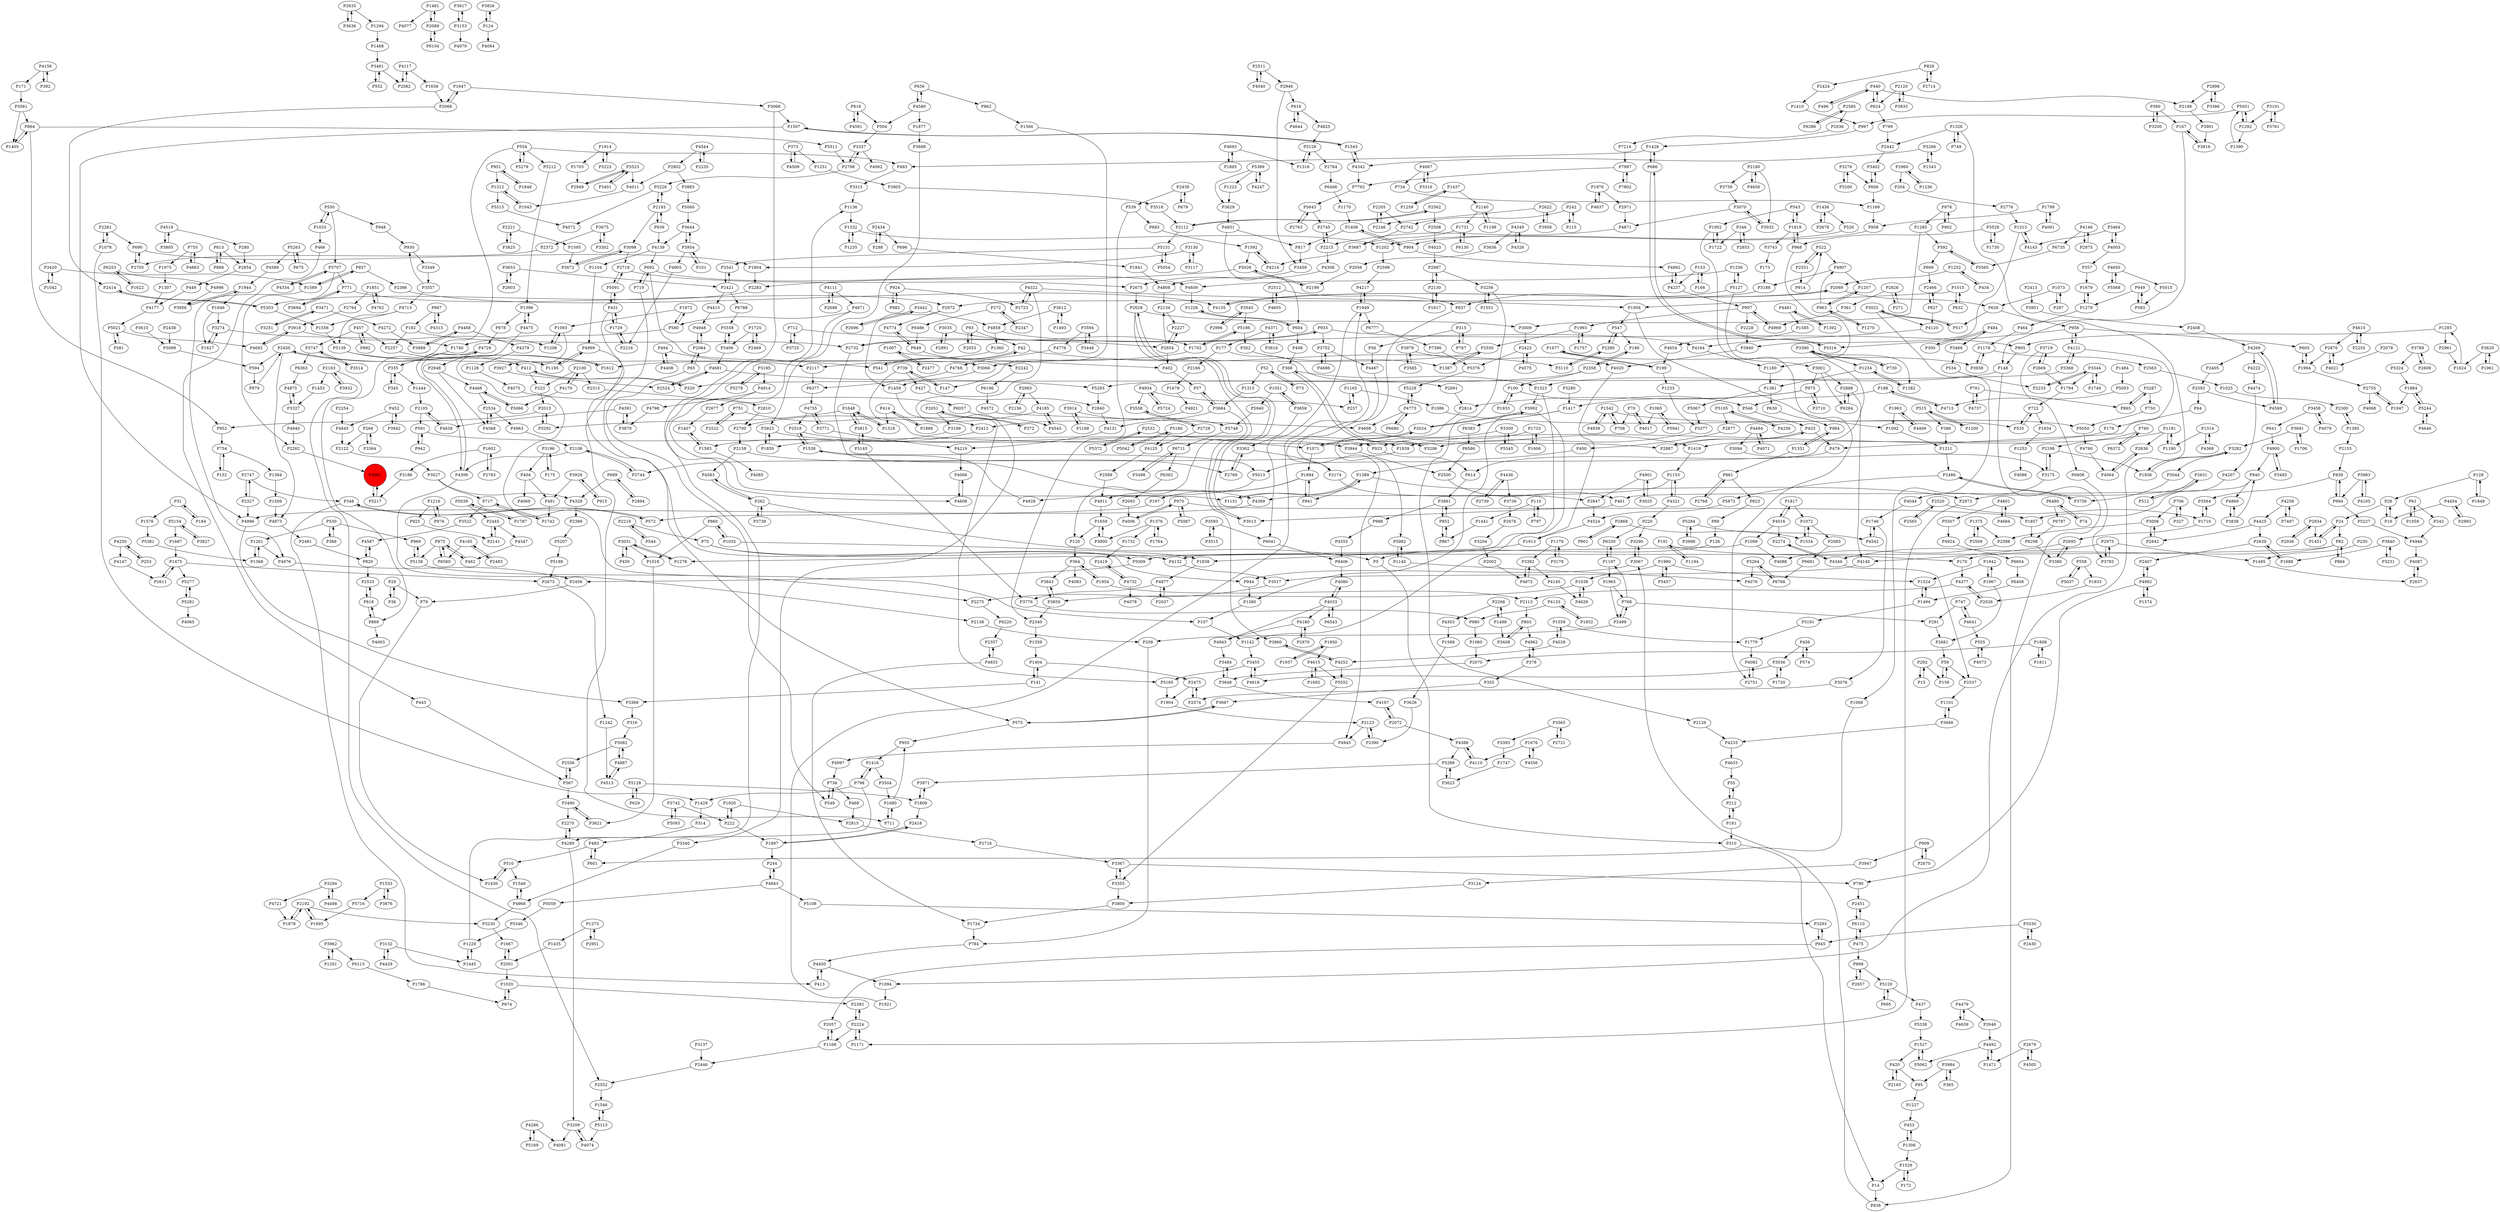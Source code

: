 digraph {
	P1428 -> P493
	P1498 -> P3408
	P2442 -> P3402
	P722 -> P1934
	P28 -> P19
	P4389 -> P4996
	P4790 -> P4064
	P2358 -> P100
	P1687 -> P1475
	P4962 -> P378
	P3761 -> P3101
	P1007 -> P2477
	P3196 -> P404
	P4143 -> P1313
	P3992 -> P2024
	P2961 -> P1624
	P2450 -> P4873
	P2180 -> P4656
	P504 -> P3337
	P89 -> P126
	P3464 -> P4143
	P5568 -> P4650
	P3175 -> P2198
	P1007 -> P402
	P839 -> P994
	P1481 -> P4077
	P4450 -> P413
	P2609 -> P3789
	P1376 -> P1764
	P4033 -> P4180
	P4197 -> P2072
	P2002 -> P4872
	P3082 -> P4887
	P1252 -> P434
	P14 -> P838
	P768 -> P1197
	P4020 -> P1913
	P1436 -> P526
	P4877 -> P2037
	P2001 -> P1667
	P1481 -> P2089
	P2728 -> P4125
	P3648 -> P4197
	P4140 -> P3517
	P4871 -> P2215
	P2072 -> P4197
	P1059 -> P61
	P4544 -> P2802
	P314 -> P483
	P4222 -> P4474
	P2108 -> P4399
	P3302 -> P3675
	P2057 -> P1168
	P534 -> P2233
	P1894 -> P197
	P6115 -> P1786
	P335 -> P1444
	P1993 -> P1757
	P2669 -> P1794
	P3464 -> P4003
	P1731 -> P6130
	P2280 -> P3110
	P420 -> P2165
	P2993 -> P4454
	P5087 -> P970
	P1404 -> P141
	P4831 -> P604
	P3719 -> P2669
	P4117 -> P1658
	P1897 -> P2418
	P898 -> P2657
	P6298 -> P3380
	P4082 -> P2751
	P1877 -> P3688
	P457 -> P3747
	P827 -> P2466
	P2423 -> P5376
	P2888 -> P6284
	P3504 -> P1680
	P1416 -> P3504
	P4755 -> P3771
	P3594 -> P3446
	P1841 -> P4808
	P1878 -> P2192
	P3274 -> P1627
	P4349 -> P4326
	P2744 -> P2108
	P686 -> P5316
	P1710 -> P2695
	P1153 -> P4389
	P5131 -> P5054
	P4650 -> P5568
	P156 -> P59
	P5345 -> P3300
	P1975 -> P1307
	P979 -> P2450
	P1273 -> P1435
	P4997 -> P736
	P2631 -> P2973
	P3621 -> P3490
	P4637 -> P1976
	P6363 -> P4875
	P4237 -> P907
	P4347 -> P462
	P888 -> P813
	P3942 -> P452
	P1099 -> P1278
	P4575 -> P2423
	P1622 -> P6253
	P1734 -> P784
	P3027 -> P717
	P4663 -> P755
	P1851 -> P2794
	P1256 -> P4609
	P5716 -> P1695
	P1360 -> P1612
	P4939 -> P1542
	P220 -> P3290
	P4798 -> P3879
	P390 -> P167
	P2934 -> P1451
	P857 -> P2386
	P994 -> P839
	P592 -> P669
	P2224 -> P1171
	P952 -> P754
	P626 -> P956
	P2565 -> P2520
	P2946 -> P3459
	P3327 -> P4940
	P2268 -> P1498
	P2340 -> P1359
	P2280 -> P547
	P3442 -> P4858
	P2450 -> P594
	P4474 -> P4207
	P1259 -> P1437
	P4943 -> P3484
	P272 -> P6486
	P4524 -> P1913
	P3742 -> P5093
	P949 -> P583
	P4147 -> P2611
	P1534 -> P1072
	P949 -> P1279
	P70 -> P4017
	P2739 -> P4436
	P5021 -> P4692
	P1648 -> P3292
	P2445 -> P2141
	P6408 -> P1494
	P1316 -> P3128
	P4692 -> P3918
	P630 -> P984
	P3455 -> P5165
	P1857 -> P6298
	P904 -> P1408
	P3688 -> P3923
	P4492 -> P1471
	P3390 -> P5013
	P3251 -> P3471
	P574 -> P456
	P4946 -> P4087
	P3101 -> P3761
	P1659 -> P3900
	P3938 -> P1178
	P1018 -> P3621
	P4773 -> P5228
	P573 -> P3697
	P541 -> P42
	P820 -> P4587
	P3022 -> P1068
	P4732 -> P4078
	P2551 -> P522
	P4170 -> P2100
	P1234 -> P1382
	P302 -> P1387
	P930 -> P3349
	P15 -> P292
	P3984 -> P365
	P3124 -> P3800
	P4016 -> P2274
	P2123 -> P2390
	P469 -> P2815
	P5189 -> P2673
	P1417 -> P1380
	P5066 -> P4466
	P3393 -> P1747
	P1627 -> P3274
	P431 -> P5091
	P1382 -> P1234
	P6220 -> P2357
	P5059 -> P5346
	P924 -> P982
	P5552 -> P3355
	P798 -> P1416
	P484 -> P300
	P4064 -> P2636
	P1405 -> P864
	P522 -> P4907
	P771 -> P2972
	P1292 -> P1390
	P4732 -> P2419
	P580 -> P1972
	P4887 -> P3082
	P2424 -> P1410
	P288 -> P2434
	P712 -> P3725
	P390 -> P3200
	P1576 -> P5381
	P7214 -> P7997
	P291 -> P2681
	P4388 -> P4110
	P3001 -> P6284
	P1168 -> P2057
	P1617 -> P2130
	P2469 -> P1725
	P70 -> P708
	P1094 -> P1921
	P2113 -> P803
	P1390 -> P5051
	P3044 -> P3756
	P110 -> P1441
	P1722 -> P1952
	P5105 -> P4256
	P3001 -> P2888
	P5015 -> P583
	P2611 -> P1475
	P1178 -> P2563
	P4185 -> P2700
	P515 -> P1200
	P82 -> P170
	P624 -> P440
	P924 -> P2723
	P761 -> P865
	P2747 -> P348
	P958 -> P1202
	P4572 -> P4698
	P5154 -> P3827
	P2105 -> P591
	P1952 -> P2751
	P2888 -> P4140
	P366 -> P530
	P1533 -> P5716
	P2875 -> P4146
	P153 -> P166
	P4436 -> P2739
	P4346 -> P2537
	P3710 -> P975
	P1261 -> P1368
	P4945 -> P4997
	P4016 -> P1099
	P1895 -> P4693
	P909 -> P2670
	P2654 -> P2227
	P3035 -> P2891
	P1602 -> P2783
	P3098 -> P2718
	P695 -> P5120
	P2051 -> P3199
	P4892 -> P4237
	P335 -> P345
	P7997 -> P7792
	P266 -> P3364
	P1073 -> P287
	P3833 -> P2120
	P1140 -> P5982
	P3594 -> P4776
	P3471 -> P4272
	P1312 -> P5515
	P3031 -> P450
	P79 -> P1430
	P2215 -> P4308
	P5 -> P310
	P3523 -> P3401
	P4774 -> P649
	P3771 -> P4755
	P3840 -> P3231
	P2718 -> P2675
	P2130 -> P2987
	P2216 -> P1729
	P197 -> P572
	P1990 -> P1038
	P3256 -> P1551
	P573 -> P955
	P3617 -> P3153
	P690 -> P1804
	P2972 -> P1459
	P1015 -> P1956
	P1667 -> P2001
	P3694 -> P771
	P7997 -> P7802
	P4219 -> P4066
	P1703 -> P2949
	P95 -> P1227
	P3859 -> P2340
	P6383 -> P6586
	P4580 -> P1877
	P4391 -> P3879
	P1015 -> P632
	P1949 -> P6777
	P951 -> P1312
	P2870 -> P1994
	P2439 -> P679
	P1170 -> P1408
	P1035 -> P860
	P3653 -> P2421
	P3137 -> P2446
	P1965 -> P2499
	P364 -> P1954
	P4877 -> P3776
	P3725 -> P712
	P892 -> P457
	P5293 -> P2840
	P1595 -> P5672
	P1677 -> P199
	P3752 -> P4467
	P2763 -> P5643
	P968 -> P1180
	P402 -> P57
	P3420 -> P1589
	P1545 -> P4342
	P1732 -> P2419
	P1226 -> P604
	P4321 -> P220
	P683 -> P1592
	P1408 -> P904
	P1368 -> P1261
	P1416 -> P798
	P4091 -> P1799
	P6480 -> P74
	P2552 -> P1546
	P790 -> P2451
	P1313 -> P4143
	P3485 -> P4900
	P768 -> P2499
	P2698 -> P4111
	P526 -> P904
	P494 -> P4408
	P7396 -> P5376
	P2755 -> P1947
	P3743 -> P173
	P2205 -> P2742
	P5289 -> P3971
	P4303 -> P1588
	P3838 -> P4869
	P4326 -> P4349
	P5200 -> P3276
	P4873 -> P2481
	P970 -> P4006
	P5507 -> P4924
	P546 -> P433
	P2174 -> P2847
	P878 -> P4729
	P581 -> P5021
	P4170 -> P5066
	P692 -> P719
	P686 -> P1428
	P1624 -> P1293
	P948 -> P930
	P1285 -> P3009
	P4003 -> P357
	P6711 -> P3498
	P167 -> P3816
	P1313 -> P3940
	P3827 -> P5154
	P543 -> P1952
	P1538 -> P5013
	P1169 -> P958
	P4322 -> P1956
	P1817 -> P1072
	P3264 -> P6766
	P220 -> P6330
	P1542 -> P4939
	P5565 -> P592
	P4513 -> P4887
	P1408 -> P817
	P5165 -> P1904
	P591 -> P942
	P4468 -> P3889
	P2550 -> P3066
	P2716 -> P3367
	P3330 -> P945
	P1592 -> P5026
	P491 -> P1742
	P3684 -> P4131
	P24 -> P1451
	P1799 -> P4091
	P2255 -> P4610
	P5093 -> P3742
	P3561 -> P864
	P2414 -> P5303
	P5515 -> P4072
	P4721 -> P1878
	P4023 -> P2987
	P5180 -> P4125
	P2100 -> P223
	P3368 -> P4121
	P1976 -> P4637
	P1648 -> P3815
	P2585 -> P6386
	P754 -> P152
	P2520 -> P1710
	P4121 -> P3368
	P4121 -> P956
	P3900 -> P1659
	P6480 -> P6787
	P440 -> P2186
	P547 -> P186
	P1331 -> P984
	P73 -> P52
	P1093 -> P1208
	P5091 -> P431
	P3392 -> P4145
	P3128 -> P2784
	P5324 -> P1884
	P4006 -> P970
	P2407 -> P4982
	P3196 -> P175
	P272 -> P2347
	P3623 -> P5289
	P852 -> P867
	P5941 -> P1065
	P3280 -> P1417
	P1179 -> P3178
	P1273 -> P2951
	P1606 -> P1733
	P3006 -> P2842
	P31 -> P184
	P4289 -> P2270
	P4639 -> P4479
	P182 -> P2732
	P2180 -> P3759
	P3446 -> P3594
	P1417 -> P6383
	P1035 -> P1838
	P558 -> P1833
	P4901 -> P3025
	P956 -> P605
	P42 -> P541
	P6377 -> P4755
	P4346 -> P2274
	P1306 -> P453
	P2126 -> P4233
	P2001 -> P1020
	P3565 -> P3393
	P2140 -> P1731
	P624 -> P799
	P3646 -> P1101
	P1507 -> P1545
	P6560 -> P875
	P2842 -> P3006
	P2675 -> P2628
	P3364 -> P266
	P3918 -> P4692
	P2165 -> P420
	P2315 -> P2810
	P262 -> P3738
	P1730 -> P3528
	P4469 -> P1963
	P1396 -> P878
	P4074 -> P3209
	P2562 -> P2508
	P6057 -> P4543
	P2357 -> P4833
	P861 -> P823
	P1140 -> P4076
	P4969 -> P907
	P4467 -> P2174
	P3523 -> P2949
	P6196 -> P4572
	P433 -> P479
	P2971 -> P4871
	P2728 -> P3558
	P1256 -> P5127
	P1542 -> P5050
	P816 -> P4591
	P368 -> P1323
	P5303 -> P1556
	P2802 -> P3883
	P2696 -> P3442
	P6253 -> P1622
	P6680 -> P4773
	P1242 -> P4513
	P2300 -> P1395
	P1702 -> P5186
	P355 -> P3697
	P1731 -> P3687
	P3130 -> P1804
	P1819 -> P3743
	P3282 -> P3044
	P2327 -> P2747
	P939 -> P2193
	P242 -> P2742
	P404 -> P491
	P3117 -> P3130
	P5042 -> P5180
	P4776 -> P4768
	P1747 -> P3623
	P1848 -> P951
	P616 -> P4644
	P3191 -> P1779
	P3067 -> P944
	P3282 -> P1836
	P2603 -> P3653
	P4105 -> P3983
	P2192 -> P3230
	P2654 -> P2134
	P1542 -> P708
	P3954 -> P101
	P2973 -> P1171
	P5284 -> P4542
	P6372 -> P760
	P4825 -> P3128
	P4391 -> P4638
	P4999 -> P1195
	P3658 -> P3362
	P1954 -> P364
	P554 -> P869
	P2134 -> P2227
	P3719 -> P6808
	P2533 -> P818
	P456 -> P574
	P2676 -> P3204
	P530 -> P366
	P2512 -> P4605
	P4481 -> P1392
	P292 -> P15
	P988 -> P4555
	P3461 -> P552
	P1092 -> P1211
	P6777 -> P7396
	P4968 -> P3230
	P1746 -> P4542
	P4131 -> P4219
	P799 -> P2442
	P1179 -> P3392
	P1216 -> P976
	P184 -> P31
	P798 -> P4289
	P1990 -> P1524
	P2894 -> P689
	P128 -> P28
	P2268 -> P4303
	P656 -> P862
	P3036 -> P1720
	P1389 -> P1151
	P1086 -> P535
	P3616 -> P4371
	P4843 -> P5059
	P1692 -> P4615
	P1678 -> P4921
	P975 -> P2814
	P2705 -> P690
	P1894 -> P941
	P4833 -> P1734
	P1961 -> P3620
	P739 -> P147
	P42 -> P3110
	P1235 -> P1332
	P4583 -> P262
	P440 -> P496
	P4125 -> P2589
	P1437 -> P2140
	P951 -> P1848
	P554 -> P493
	P2636 -> P4064
	P706 -> P3006
	P2423 -> P4575
	P4845 -> P2122
	P3951 -> P2408
	P719 -> P573
	P4556 -> P1676
	P4120 -> P4164
	P3545 -> P2996
	P816 -> P504
	P1658 -> P2068
	P65 -> P549
	P3691 -> P1706
	P2163 -> P2552
	P412 -> P223
	P5021 -> P581
	P4773 -> P6680
	P4033 -> P4943
	P1956 -> P1092
	P862 -> P1566
	P1202 -> P2598
	P378 -> P4962
	P461 -> P3013
	P4610 -> P2255
	P1779 -> P4082
	P3947 -> P3124
	P1509 -> P4873
	P5748 -> P6711
	P861 -> P2768
	P3826 -> P124
	P3094 -> P3175
	P923 -> P614
	P6766 -> P3264
	P2563 -> P1025
	P1956 -> P547
	P5169 -> P4286
	P4509 -> P373
	P5207 -> P5189
	P300 -> P484
	P4484 -> P4071
	P2628 -> P3860
	P1680 -> P711
	P2635 -> P3636
	P2224 -> P2392
	P4544 -> P2235
	P191 -> P1194
	P75 -> P5009
	P5051 -> P997
	P1548 -> P4968
	P2631 -> P512
	P52 -> P73
	P3406 -> P4681
	P3110 -> P2280
	P3684 -> P120
	P1786 -> P674
	P2798 -> P3337
	P1468 -> P3461
	P1261 -> P4976
	P4073 -> P555
	P901 -> P2868
	P2975 -> P3783
	P365 -> P3984
	P5511 -> P2798
	P3292 -> P2013
	P994 -> P5227
	P1559 -> P4028
	P4342 -> P7792
	P327 -> P706
	P3979 -> P3585
	P736 -> P549
	P3175 -> P4044
	P2486 -> P5873
	P4075 -> P6057
	P443 -> P567
	P452 -> P3942
	P734 -> P1169
	P4713 -> P1556
	P1498 -> P2268
	P838 -> P3067
	P4568 -> P2534
	P364 -> P4083
	P3009 -> P2423
	P244 -> P4843
	P2158 -> P4583
	P2593 -> P64
	P4934 -> P3558
	P583 -> P949
	P3891 -> P988
	P2776 -> P1313
	P4017 -> P70
	P1435 -> P2001
	P2574 -> P2475
	P4269 -> P4222
	P2037 -> P4877
	P5091 -> P2718
	P1914 -> P5223
	P5228 -> P4773
	P907 -> P4969
	P904 -> P4892
	P1171 -> P2224
	P2898 -> P3386
	P2140 -> P1198
	P2622 -> P3958
	P4591 -> P816
	P3274 -> P1740
	P5281 -> P5277
	P1430 -> P510
	P4033 -> P4080
	P1165 -> P1086
	P2193 -> P3098
	P315 -> P56
	P5105 -> P2877
	P171 -> P3561
	P2588 -> P4088
	P3082 -> P2556
	P3983 -> P994
	P4858 -> P4164
	P186 -> P2358
	P3707 -> P4334
	P1285 -> P592
	P2593 -> P4569
	P2511 -> P2946
	P5277 -> P5281
	P5113 -> P1546
	P2072 -> P4388
	P550 -> P948
	P5724 -> P4934
	P4609 -> P1226
	P2483 -> P4165
	P2389 -> P5207
	P1952 -> P1722
	P404 -> P4069
	P1445 -> P1229
	P2635 -> P1294
	P2589 -> P4911
	P755 -> P4663
	P1197 -> P1965
	P3327 -> P4875
	P3940 -> P4020
	P1236 -> P2960
	P4067 -> P3316
	P942 -> P591
	P4258 -> P4425
	P550 -> P1033
	P761 -> P4737
	P346 -> P2853
	P147 -> P739
	P5223 -> P1914
	P1679 -> P1279
	P2013 -> P952
	P1020 -> P2392
	P3752 -> P4686
	P1546 -> P5113
	P4040 -> P2511
	P3032 -> P3070
	P1934 -> P1253
	P3367 -> P3355
	P543 -> P1819
	P1920 -> P2815
	P2714 -> P828
	P1583 -> P1407
	P6604 -> P6408
	P1729 -> P431
	P3390 -> P1234
	P2987 -> P3256
	P4165 -> P6560
	P1180 -> P1381
	P5108 -> P3293
	P2598 -> P4217
	P2421 -> P3341
	P93 -> P42
	P2854 -> P449
	P1894 -> P4911
	P400 -> P1389
	P1294 -> P1468
	P1437 -> P1259
	P2691 -> P2814
	P3984 -> P95
	P717 -> P3522
	P100 -> P1933
	P5982 -> P1140
	P2987 -> P2130
	P3368 -> P320
	P3914 -> P5748
	P3815 -> P1648
	P1647 -> P2068
	P1292 -> P5051
	P2386 -> P4135
	P860 -> P1035
	P3789 -> P5324
	P2500 -> P461
	P739 -> P427
	P817 -> P3459
	P3653 -> P2603
	P2372 -> P2705
	P1326 -> P749
	P4247 -> P5389
	P784 -> P4450
	P3406 -> P5558
	P4928 -> P1538
	P1538 -> P2518
	P6253 -> P4998
	P3195 -> P4914
	P3066 -> P1459
	P2193 -> P939
	P1543 -> P5266
	P1648 -> P1318
	P3128 -> P1316
	P522 -> P2551
	P1451 -> P24
	P3067 -> P3290
	P6466 -> P1170
	P1126 -> P4075
	P320 -> P412
	P1453 -> P3327
	P2163 -> P1453
	P2562 -> P2112
	P5026 -> P2283
	P3458 -> P4079
	P3006 -> P2588
	P3290 -> P3067
	P2960 -> P1236
	P3490 -> P2270
	P1293 -> P905
	P2198 -> P3175
	P2192 -> P1695
	P1093 -> P3927
	P1441 -> P867
	P1475 -> P2673
	P153 -> P4237
	P1104 -> P4999
	P978 -> P902
	P2975 -> P1495
	P1181 -> P1190
	P1375 -> P2588
	P3377 -> P3206
	P1494 -> P3191
	P2405 -> P2593
	P3558 -> P2728
	P2024 -> P1071
	P1033 -> P550
	P2228 -> P3940
	P2270 -> P4289
	P3956 -> P1944
	P5226 -> P4072
	P2163 -> P3932
	P1375 -> P2509
	P3962 -> P6115
	P2082 -> P4117
	P3687 -> P4214
	P2970 -> P4180
	P5051 -> P1292
	P1201 -> P3962
	P4028 -> P4252
	P4608 -> P4066
	P939 -> P4139
	P760 -> P6372
	P1323 -> P4132
	P945 -> P3293
	P494 -> P541
	P1592 -> P4214
	P3825 -> P2221
	P3747 -> P6363
	P5281 -> P4065
	P5120 -> P695
	P6586 -> P2500
	P3264 -> P4076
	P898 -> P5120
	P3098 -> P5672
	P287 -> P1073
	P3859 -> P3843
	P2768 -> P861
	P3518 -> P2112
	P4587 -> P820
	P1585 -> P4654
	P222 -> P1897
	P3901 -> P3816
	P4808 -> P2134
	P1545 -> P1507
	P605 -> P1994
	P4907 -> P3188
	P3675 -> P2372
	P2100 -> P2315
	P813 -> P888
	P1507 -> P4996
	P2670 -> P909
	P2723 -> P4322
	P5389 -> P3629
	P2242 -> P6196
	P4269 -> P2405
	P5099 -> P594
	P614 -> P3891
	P5139 -> P2117
	P4329 -> P2389
	P749 -> P1326
	P6130 -> P1731
	P2678 -> P1436
	P869 -> P818
	P592 -> P5565
	P970 -> P1857
	P1602 -> P3186
	P4256 -> P5105
	P3132 -> P1445
	P1151 -> P1389
	P865 -> P3287
	P262 -> P4583
	P1407 -> P1583
	P4111 -> P4671
	P2718 -> P5091
	P2068 -> P1647
	P803 -> P3408
	P3648 -> P3484
	P4569 -> P4269
	P2868 -> P901
	P1278 -> P3031
	P1794 -> P722
	P4901 -> P2847
	P120 -> P364
	P223 -> P2013
	P6711 -> P6362
	P4982 -> P790
	P2695 -> P4140
	P606 -> P1169
	P378 -> P355
	P2960 -> P204
	P5113 -> P4074
	P2518 -> P3944
	P1944 -> P3956
	P5050 -> P4790
	P6041 -> P6406
	P212 -> P55
	P4843 -> P5108
	P4479 -> P4639
	P2637 -> P4087
	P4003 -> P3464
	P2520 -> P2565
	P115 -> P242
	P2518 -> P1538
	P56 -> P4467
	P3315 -> P1136
	P2870 -> P4021
	P2224 -> P1168
	P166 -> P153
	P1967 -> P2681
	P280 -> P2854
	P1181 -> P1839
	P2639 -> P2407
	P606 -> P3402
	P4968 -> P1548
	P4156 -> P171
	P679 -> P2439
	P3390 -> P1382
	P674 -> P1020
	P4233 -> P4633
	P2550 -> P1387
	P550 -> P3707
	P310 -> P14
	P747 -> P4641
	P204 -> P2776
	P2186 -> P3901
	P1972 -> P580
	P717 -> P1742
	P4146 -> P6735
	P969 -> P5138
	P4887 -> P4513
	P2508 -> P4023
	P2024 -> P3992
	P852 -> P3891
	P29 -> P36
	P5672 -> P3098
	P5940 -> P5748
	P4914 -> P4798
	P75 -> P4132
	P1190 -> P1181
	P5873 -> P4524
	P1211 -> P2486
	P4067 -> P734
	P1921 -> P1949
	P3188 -> P2972
	P1315 -> P3684
	P530 -> P969
	P5062 -> P1527
	P667 -> P182
	P760 -> P2198
	P6110 -> P475
	P2108 -> P2744
	P1165 -> P257
	P4044 -> P1746
	P3209 -> P4081
	P172 -> P1529
	P554 -> P5279
	P3195 -> P5278
	P4481 -> P1585
	P4408 -> P494
	P1646 -> P3274
	P3771 -> P4219
	P4111 -> P2698
	P604 -> P1226
	P357 -> P1679
	P3691 -> P3282
	P3620 -> P1624
	P3838 -> P840
	P840 -> P461
	P515 -> P386
	P2534 -> P4568
	P1574 -> P4982
	P2083 -> P6681
	P1804 -> P2283
	P1234 -> P1381
	P1746 -> P3076
	P2534 -> P4963
	P6110 -> P2451
	P2084 -> P65
	P4729 -> P4399
	P1033 -> P466
	P52 -> P1315
	P5154 -> P1687
	P5289 -> P3623
	P2130 -> P1617
	P2522 -> P751
	P2446 -> P2552
	P2254 -> P4845
	P6330 -> P1197
	P2679 -> P4505
	P3362 -> P2769
	P253 -> P4250
	P3883 -> P5060
	P2056 -> P2199
	P1749 -> P3344
	P4519 -> P3805
	P3369 -> P316
	P2227 -> P2654
	P2439 -> P539
	P3891 -> P852
	P408 -> P368
	P3789 -> P2609
	P1937 -> P1850
	P199 -> P1677
	P6104 -> P2089
	P1251 -> P3905
	P3564 -> P1710
	P875 -> P462
	P2221 -> P1595
	P4121 -> P479
	P1551 -> P3256
	P1914 -> P1703
	P567 -> P2556
	P3022 -> P4120
	P1965 -> P768
	P1963 -> P4469
	P2089 -> P1481
	P2949 -> P3523
	P5060 -> P3644
	P414 -> P1318
	P1153 -> P4321
	P755 -> P1975
	P483 -> P601
	P982 -> P924
	P4117 -> P2082
	P2123 -> P4945
	P2419 -> P4732
	P126 -> P5
	P1612 -> P2450
	P2120 -> P624
	P364 -> P3843
	P2198 -> P1836
	P1020 -> P674
	P74 -> P6480
	P914 -> P522
	P547 -> P2280
	P4436 -> P3736
	P179 -> P1419
	P984 -> P1331
	P3958 -> P2622
	P4214 -> P1592
	P1227 -> P453
	P1071 -> P1894
	P1216 -> P925
	P4650 -> P5015
	P689 -> P2894
	P915 -> P3928
	P2026 -> P4377
	P907 -> P1993
	P580 -> P1740
	P4681 -> P5293
	P59 -> P2537
	P315 -> P767
	P7497 -> P4258
	P3186 -> P5217
	P5026 -> P2199
	P2105 -> P4638
	P1904 -> P2123
	P496 -> P440
	P1306 -> P1529
	P649 -> P2242
	P3923 -> P1839
	P907 -> P2228
	P909 -> P3947
	P3341 -> P2421
	P823 -> P89
	P257 -> P1165
	P3013 -> P2628
	P4644 -> P616
	P101 -> P3954
	P5278 -> P3195
	P453 -> P1306
	P4371 -> P177
	P1396 -> P4475
	P2274 -> P4346
	P2445 -> P4347
	P4934 -> P257
	P1072 -> P2083
	P857 -> P1589
	P5186 -> P1702
	P2975 -> P4346
	P3889 -> P4468
	P2769 -> P3362
	P4139 -> P692
	P1527 -> P5062
	P860 -> P1018
	P4145 -> P4629
	P708 -> P1542
	P4638 -> P2105
	P82 -> P884
	P1419 -> P1153
	P1740 -> P335
	P2486 -> P3756
	P1994 -> P2755
	P5372 -> P2532
	P1849 -> P128
	P141 -> P3369
	P2408 -> P4269
	P4454 -> P2993
	P3528 -> P1730
	P2122 -> P3027
	P4914 -> P2677
	P3515 -> P3593
	P4831 -> P817
	P5316 -> P686
	P4693 -> P1895
	P1676 -> P4110
	P4963 -> P2108
	P3355 -> P3367
	P2466 -> P827
	P4641 -> P555
	P768 -> P291
	P1195 -> P4999
	P1527 -> P420
	P902 -> P978
	P2412 -> P1859
	P1680 -> P955
	P2156 -> P2983
	P1932 -> P4133
	P667 -> P4313
	P3522 -> P4587
	P3805 -> P4519
	P3256 -> P2126
	P1025 -> P2300
	P4080 -> P4033
	P6735 -> P5565
	P4313 -> P667
	P1178 -> P3938
	P5186 -> P302
	P3200 -> P390
	P124 -> P3826
	P4399 -> P2138
	P3466 -> P534
	P2810 -> P2700
	P1886 -> P414
	P2853 -> P346
	P4905 -> P2216
	P3330 -> P2430
	P1566 -> P147
	P3025 -> P4901
	P6386 -> P2585
	P440 -> P624
	P1293 -> P2961
	P730 -> P3390
	P61 -> P243
	P1136 -> P1332
	P963 -> P4907
	P1043 -> P1312
	P1065 -> P5941
	P3612 -> P1493
	P475 -> P898
	P692 -> P4609
	P5389 -> P1223
	P1078 -> P1429
	P230 -> P1495
	P956 -> P5316
	P4133 -> P980
	P3523 -> P4011
	P4342 -> P1545
	P2233 -> P3344
	P1725 -> P3406
	P3684 -> P57
	P1436 -> P2678
	P4872 -> P3392
	P4207 -> P1857
	P2215 -> P2745
	P348 -> P572
	P2826 -> P361
	P3076 -> P2574
	P1207 -> P963
	P475 -> P6110
	P3979 -> P4020
	P2877 -> P400
	P2695 -> P3380
	P3498 -> P6711
	P1954 -> P2113
	P3944 -> P2500
	P457 -> P892
	P4165 -> P2483
	P2646 -> P4492
	P4272 -> P3889
	P3928 -> P491
	P1395 -> P2133
	P4686 -> P3752
	P1060 -> P2070
	P457 -> P2257
	P2100 -> P4170
	P2840 -> P4131
	P3344 -> P1794
	P3145 -> P3776
	P1742 -> P717
	P1051 -> P5940
	P348 -> P413
	P1318 -> P1648
	P1229 -> P1445
	P3514 -> P3747
	P2669 -> P3719
	P3153 -> P3617
	P1729 -> P2216
	P188 -> P546
	P4258 -> P7497
	P4454 -> P19
	P1799 -> P958
	P4164 -> P1180
	P3971 -> P1809
	P4061 -> P5217
	P3392 -> P4872
	P1252 -> P2069
	P6788 -> P5558
	P1038 -> P4629
	P2281 -> P1078
	P5131 -> P3341
	P2983 -> P4185
	P6543 -> P4033
	P29 -> P79
	P1556 -> P5139
	P1381 -> P630
	P813 -> P2854
	P3204 -> P2002
	P4755 -> P2518
	P3035 -> P1702
	P3230 -> P1667
	P5279 -> P554
	P4252 -> P3860
	P1279 -> P464
	P188 -> P4715
	P1787 -> P5039
	P905 -> P148
	P706 -> P327
	P4349 -> P3656
	P5138 -> P2275
	P1859 -> P3923
	P5227 -> P4946
	P933 -> P2732
	P2158 -> P2769
	P4900 -> P840
	P4998 -> P3956
	P2887 -> P433
	P4646 -> P5244
	P1326 -> P1094
	P4066 -> P4608
	P530 -> P1261
	P1429 -> P314
	P373 -> P1251
	P3557 -> P4713
	P554 -> P5212
	P2392 -> P2224
	P6406 -> P4080
	P535 -> P722
	P2742 -> P3687
	P4589 -> P1944
	P5053 -> P4715
	P3068 -> P4608
	P945 -> P2057
	P1942 -> P1967
	P4921 -> P2412
	P1695 -> P2192
	P4016 -> P1817
	P4629 -> P1038
	P1809 -> P2418
	P2951 -> P1273
	P3294 -> P4721
	P199 -> P1233
	P1884 -> P1947
	P4021 -> P2870
	P5338 -> P1527
	P2537 -> P1101
	P4684 -> P4601
	P2524 -> P4681
	P944 -> P1380
	P59 -> P156
	P1099 -> P4088
	P978 -> P1285
	P4250 -> P4147
	P1197 -> P6330
	P3675 -> P3302
	P3636 -> P2635
	P4071 -> P4484
	P1475 -> P2611
	P4610 -> P2870
	P2221 -> P3825
	P3459 -> P4808
	P2084 -> P4948
	P3658 -> P1051
	P3471 -> P3251
	P1495 -> P2637
	P2117 -> P6377
	P2868 -> P1534
	P3300 -> P5345
	P1583 -> P4085
	P2948 -> P4466
	P2180 -> P3032
	P544 -> P2219
	P3742 -> P222
	P4907 -> P1207
	P372 -> P2051
	P5263 -> P4589
	P1194 -> P191
	P3646 -> P4233
	P1589 -> P4976
	P1065 -> P4017
	P1949 -> P6041
	P3561 -> P1405
	P1725 -> P2469
	P751 -> P2522
	P464 -> P1178
	P2138 -> P208
	P2983 -> P2156
	P19 -> P28
	P4948 -> P2084
	P2972 -> P4774
	P2499 -> P208
	P433 -> P2887
	P2814 -> P5982
	P1384 -> P1509
	P6808 -> P3783
	P170 -> P4377
	P7802 -> P7997
	P3402 -> P606
	P2679 -> P1471
	P1808 -> P2070
	P1376 -> P1732
	P1380 -> P107
	P1976 -> P2971
	P3276 -> P606
	P690 -> P2705
	P747 -> P291
	P4466 -> P2534
	P1811 -> P1808
	P1314 -> P4368
	P3367 -> P790
	P1323 -> P3992
	P1270 -> P963
	P4671 -> P1151
	P373 -> P4509
	P4425 -> P2842
	P2430 -> P3330
	P5263 -> P675
	P2112 -> P2562
	P1392 -> P4481
	P4505 -> P2679
	P2421 -> P4415
	P3380 -> P2695
	P2051 -> P372
	P222 -> P1920
	P1819 -> P543
	P1588 -> P3626
	P173 -> P3188
	P1071 -> P2024
	P3876 -> P1533
	P3344 -> P2233
	P3629 -> P4831
	P483 -> P510
	P4180 -> P2970
	P968 -> P1819
	P2732 -> P4389
	P2070 -> P3648
	P7792 -> P5643
	P479 -> P614
	P4250 -> P253
	P2358 -> P5293
	P3355 -> P3800
	P3484 -> P3648
	P803 -> P4962
	P2802 -> P4011
	P345 -> P335
	P2347 -> P272
	P243 -> P4946
	P2481 -> P820
	P3626 -> P2390
	P4450 -> P1094
	P626 -> P517
	P1990 -> P5457
	P1702 -> P2117
	P2509 -> P1375
	P980 -> P1060
	P5643 -> P2763
	P3455 -> P4618
	P976 -> P1216
	P3344 -> P1749
	P2654 -> P402
	P3759 -> P3070
	P3153 -> P4070
	P818 -> P2533
	P637 -> P4945
	P4618 -> P3455
	P316 -> P3082
	P517 -> P3022
	P1389 -> P941
	P2585 -> P2036
	P2755 -> P4068
	P1038 -> P3859
	P262 -> P5
	P1389 -> P2973
	P1942 -> P1524
	P3656 -> P2056
	P2257 -> P1195
	P4656 -> P2180
	P1078 -> P2281
	P875 -> P5138
	P1529 -> P14
	P4475 -> P1396
	P55 -> P212
	P4011 -> P1043
	P2783 -> P1602
	P3316 -> P4067
	P3840 -> P1688
	P93 -> P2053
	P3843 -> P3859
	P3068 -> P1507
	P632 -> P1015
	P549 -> P736
	P2732 -> P933
	P456 -> P3036
	P181 -> P310
	P3031 -> P1278
	P3860 -> P4252
	P4615 -> P5552
	P4940 -> P2262
	P591 -> P923
	P2036 -> P7214
	P2451 -> P6110
	P3294 -> P4498
	P5558 -> P3406
	P1850 -> P4615
	P3031 -> P1018
	P3517 -> P2275
	P5127 -> P637
	P4654 -> P199
	P31 -> P1576
	P864 -> P5511
	P4033 -> P6543
	P1947 -> P2755
	P3783 -> P2975
	P2751 -> P4082
	P181 -> P212
	P167 -> P148
	P3442 -> P2696
	P4924 -> P6604
	P828 -> P2424
	P5009 -> P2456
	P242 -> P115
	P4399 -> P4729
	P65 -> P2084
	P2219 -> P544
	P2747 -> P2327
	P1676 -> P4556
	P177 -> P2691
	P4492 -> P5062
	P4773 -> P4698
	P2700 -> P2158
	P1494 -> P1524
	P4999 -> P944
	P5128 -> P1809
	P2141 -> P2445
	P191 -> P170
	P4377 -> P2113
	P5376 -> P5228
	P750 -> P5050
	P3206 -> P368
	P2477 -> P1007
	P970 -> P5087
	P1647 -> P3068
	P601 -> P483
	P5039 -> P1787
	P493 -> P3315
	P5643 -> P2745
	P754 -> P1384
	P558 -> P5037
	P4217 -> P1949
	P3401 -> P3523
	P4237 -> P4892
	P1475 -> P5277
	P1200 -> P515
	P5139 -> P412
	P4087 -> P2637
	P1410 -> P997
	P2934 -> P2936
	P4371 -> P3616
	P2219 -> P75
	P3199 -> P1583
	P3776 -> P980
	P712 -> P2654
	P427 -> P2840
	P3276 -> P5200
	P689 -> P4329
	P110 -> P797
	P2681 -> P59
	P3620 -> P1961
	P827 -> P4120
	P696 -> P1841
	P5266 -> P1543
	P3914 -> P1188
	P1994 -> P605
	P1493 -> P3612
	P5120 -> P437
	P431 -> P1729
	P1897 -> P244
	P2499 -> P768
	P4737 -> P761
	P2532 -> P5372
	P128 -> P1849
	P4322 -> P3340
	P1706 -> P3691
	P1188 -> P3914
	P875 -> P6560
	P6362 -> P2093
	P449 -> P4177
	P2456 -> P79
	P3644 -> P3954
	P3738 -> P262
	P1808 -> P1811
	P2390 -> P2123
	P6284 -> P2888
	P4286 -> P5169
	P2511 -> P4040
	P3923 -> P1859
	P867 -> P852
	P955 -> P1416
	P736 -> P469
	P798 -> P1429
	P5180 -> P5042
	P4269 -> P4569
	P4475 -> P107
	P975 -> P3710
	P864 -> P952
	P3130 -> P3117
	P1042 -> P3420
	P3557 -> P930
	P1757 -> P1993
	P437 -> P5338
	P5039 -> P2445
	P1404 -> P2475
	P1764 -> P1376
	P4641 -> P747
	P4698 -> P1419
	P2556 -> P567
	P2826 -> P271
	P3337 -> P2798
	P1331 -> P861
	P4833 -> P2357
	P616 -> P4825
	P1332 -> P1235
	P346 -> P1722
	P5266 -> P4342
	P820 -> P2533
	P4079 -> P3458
	P36 -> P29
	P3593 -> P6041
	P412 -> P320
	P1836 -> P3282
	P3998 -> P5284
	P1963 -> P1092
	P767 -> P315
	P4875 -> P3327
	P539 -> P2340
	P884 -> P82
	P2948 -> P4568
	P1381 -> P5067
	P4466 -> P5066
	P1223 -> P3629
	P4498 -> P3294
	P3707 -> P2262
	P3962 -> P1201
	P1559 -> P1779
	P177 -> P2166
	P1933 -> P100
	P3800 -> P1734
	P1733 -> P923
	P2205 -> P2246
	P5067 -> P3377
	P484 -> P3466
	P3420 -> P1042
	P4715 -> P188
	P722 -> P535
	P3458 -> P641
	P4843 -> P244
	P3697 -> P573
	P3490 -> P3621
	P975 -> P1417
	P2069 -> P626
	P1524 -> P1494
	P2946 -> P616
	P4377 -> P2026
	P4858 -> P1360
	P649 -> P4774
	P2622 -> P2246
	P4388 -> P5289
	P3593 -> P3515
	P3585 -> P3979
	P1332 -> P1202
	P1326 -> P2442
	P2898 -> P2186
	P5284 -> P3998
	P2192 -> P1878
	P669 -> P2466
	P271 -> P2826
	P1688 -> P2639
	P4110 -> P4388
	P2120 -> P3833
	P1817 -> P4016
	P1428 -> P686
	P2013 -> P3292
	P5037 -> P558
	P3036 -> P4618
	P1181 -> P2636
	P840 -> P4869
	P4185 -> P4543
	P4605 -> P2512
	P1733 -> P1606
	P2413 -> P3951
	P1659 -> P120
	P3293 -> P945
	P6681 -> P6766
	P4601 -> P4684
	P3918 -> P1208
	P4139 -> P1104
	P2089 -> P6104
	P2936 -> P2934
	P3287 -> P865
	P2358 -> P186
	P452 -> P4845
	P3747 -> P3514
	P4321 -> P1153
	P797 -> P110
	P818 -> P869
	P57 -> P3684
	P3992 -> P1142
	P1589 -> P857
	P3612 -> P4858
	P771 -> P3694
	P1833 -> P2026
	P392 -> P4156
	P2246 -> P2205
	P4135 -> P2069
	P1529 -> P172
	P1484 -> P5053
	P1459 -> P5165
	P462 -> P875
	P839 -> P3564
	P6486 -> P649
	P1819 -> P968
	P1920 -> P222
	P4252 -> P5552
	P4869 -> P3838
	P3132 -> P4429
	P3386 -> P2898
	P2438 -> P5099
	P2532 -> P1071
	P552 -> P3461
	P512 -> P2631
	P3816 -> P167
	P997 -> P1428
	P5127 -> P3001
	P107 -> P1142
	P2283 -> P5303
	P420 -> P95
	P572 -> P348
	P3954 -> P3644
	P1142 -> P3455
	P82 -> P5009
	P208 -> P784
	P4543 -> P4185
	P3001 -> P975
	P3736 -> P2676
	P3408 -> P803
	P3390 -> P730
	P2450 -> P1612
	P1314 -> P1190
	P4681 -> P2524
	P3340 -> P4968
	P4934 -> P5724
	P3879 -> P4391
	P4601 -> P5507
	P292 -> P156
	P1208 -> P1093
	P5217 -> P4061
	P963 -> P1207
	P4429 -> P3132
	P4133 -> P1932
	P1851 -> P4762
	P4180 -> P4943
	P4132 -> P3517
	P3905 -> P3518
	P2199 -> P5026
	P4479 -> P2646
	P3362 -> P2174
	P5346 -> P1229
	P1993 -> P2550
	P510 -> P1548
	P100 -> P546
	P3337 -> P4062
	P4334 -> P3707
	P1838 -> P4877
	P386 -> P1211
	P4976 -> P2456
	P3545 -> P5186
	P2434 -> P696
	P2053 -> P93
	P4633 -> P55
	P4542 -> P1746
	P4415 -> P4948
	P434 -> P1252
	P5013 -> P4928
	P2421 -> P6788
	P3145 -> P3815
	P5127 -> P1256
	P1068 -> P601
	P5212 -> P1396
	P864 -> P1405
	P28 -> P24
	P148 -> P1323
	P1101 -> P3646
	P4177 -> P5021
	P4911 -> P1659
	P3101 -> P1292
	P5389 -> P4247
	P4762 -> P1851
	P4982 -> P1574
	P3927 -> P2524
	P3565 -> P2721
	P5226 -> P2193
	P2628 -> P3013
	P414 -> P1886
	P2996 -> P3545
	P3928 -> P915
	P2275 -> P6220
	P4580 -> P656
	P2475 -> P2574
	P629 -> P5128
	P4468 -> P4379
	P3815 -> P3145
	P1312 -> P1043
	P61 -> P1059
	P3954 -> P4905
	P4146 -> P2875
	P1253 -> P4086
	P1949 -> P4217
	P1677 -> P3938
	P5381 -> P1368
	P4484 -> P3094
	P3528 -> P968
	P2639 -> P1688
	P3178 -> P1179
	P4729 -> P2948
	P3209 -> P4074
	P361 -> P4969
	P1198 -> P2140
	P2166 -> P1678
	P4982 -> P2407
	P4580 -> P504
	P4693 -> P1316
	P2798 -> P5226
	P5303 -> P2414
	P1229 -> P1136
	P152 -> P754
	P4768 -> P6377
	P1884 -> P5244
	P5457 -> P1990
	P2551 -> P914
	P1387 -> P2550
	P3707 -> P771
	P2262 -> P4061
	P1395 -> P2300
	P3610 -> P5099
	P4322 -> P2723
	P3983 -> P4105
	P656 -> P4580
	P751 -> P2412
	P4156 -> P392
	P1646 -> P1627
	P510 -> P1430
	P567 -> P3490
	P1710 -> P3564
	P3287 -> P750
	P4379 -> P1126
	P2677 -> P1407
	P2847 -> P4524
	P1359 -> P1404
	P124 -> P4084
	P3756 -> P2486
	P692 -> P3066
	P4368 -> P1314
	P1533 -> P3876
	P4900 -> P3485
	P4286 -> P4081
	P148 -> P838
	P3022 -> P517
	P212 -> P181
	P4615 -> P1692
	P2068 -> P2414
	P175 -> P3196
	P2078 -> P4021
	P3644 -> P4139
	P539 -> P683
	P1072 -> P1534
	P2069 -> P4135
	P4996 -> P3369
	P431 -> P711
	P1233 -> P3377
	P675 -> P5263
	P266 -> P2122
	P4519 -> P280
	P3349 -> P3557
	P963 -> P1270
	P3932 -> P2163
	P2721 -> P3565
	P2657 -> P898
	P2475 -> P1904
	P3461 -> P2082
	P466 -> P443
	P4425 -> P2639
	P1279 -> P1679
	P2418 -> P1897
	P4555 -> P6406
	P182 -> P2257
	P2193 -> P5226
	P2784 -> P6466
	P739 -> P2887
	P4671 -> P580
	P2112 -> P5131
	P3027 -> P4329
	P1168 -> P2446
	P2093 -> P4006
	P64 -> P179
	P3070 -> P3032
	P3231 -> P3840
	P24 -> P82
	P1720 -> P3036
	P933 -> P905
	P1972 -> P1093
	P2815 -> P2716
	P1839 -> P2744
	P1471 -> P4492
	P450 -> P3031
	P594 -> P979
	P4028 -> P1559
	P6787 -> P6298
	P719 -> P692
	P5128 -> P629
	P2434 -> P288
	P925 -> P2141
	P828 -> P2714
	P2235 -> P4544
	P4713 -> P5139
	P2745 -> P2215
	P2512 -> P637
	P5244 -> P1884
	P1850 -> P1937
	P3070 -> P4871
	P1307 -> P4177
	P5138 -> P969
	P933 -> P3752
	P5244 -> P4646
	P5054 -> P5131
	P956 -> P4121
	P413 -> P4450
	P711 -> P1680
	P2133 -> P839
	P604 -> P408
	P2891 -> P3035
	P1444 -> P2105
	P368 -> P3206
	P1809 -> P3971
	P2673 -> P1242
	P869 -> P4063
	P2327 -> P4996
	P641 -> P4900
	P1376 -> P3900
	P1051 -> P3658
	P2281 -> P690
	P555 -> P4073
	P1967 -> P1942
	P941 -> P1894
	P1073 -> P626
	P1944 -> P1646
	P2794 -> P3918
	P2628 -> P3009
	P4289 -> P3209
	P4308 -> P2675
	P3300 -> P3944
	P1913 -> P1838
	P141 -> P1404
	P4061 [shape=circle]
	P4061 [style=filled]
	P4061 [fillcolor=red]
}